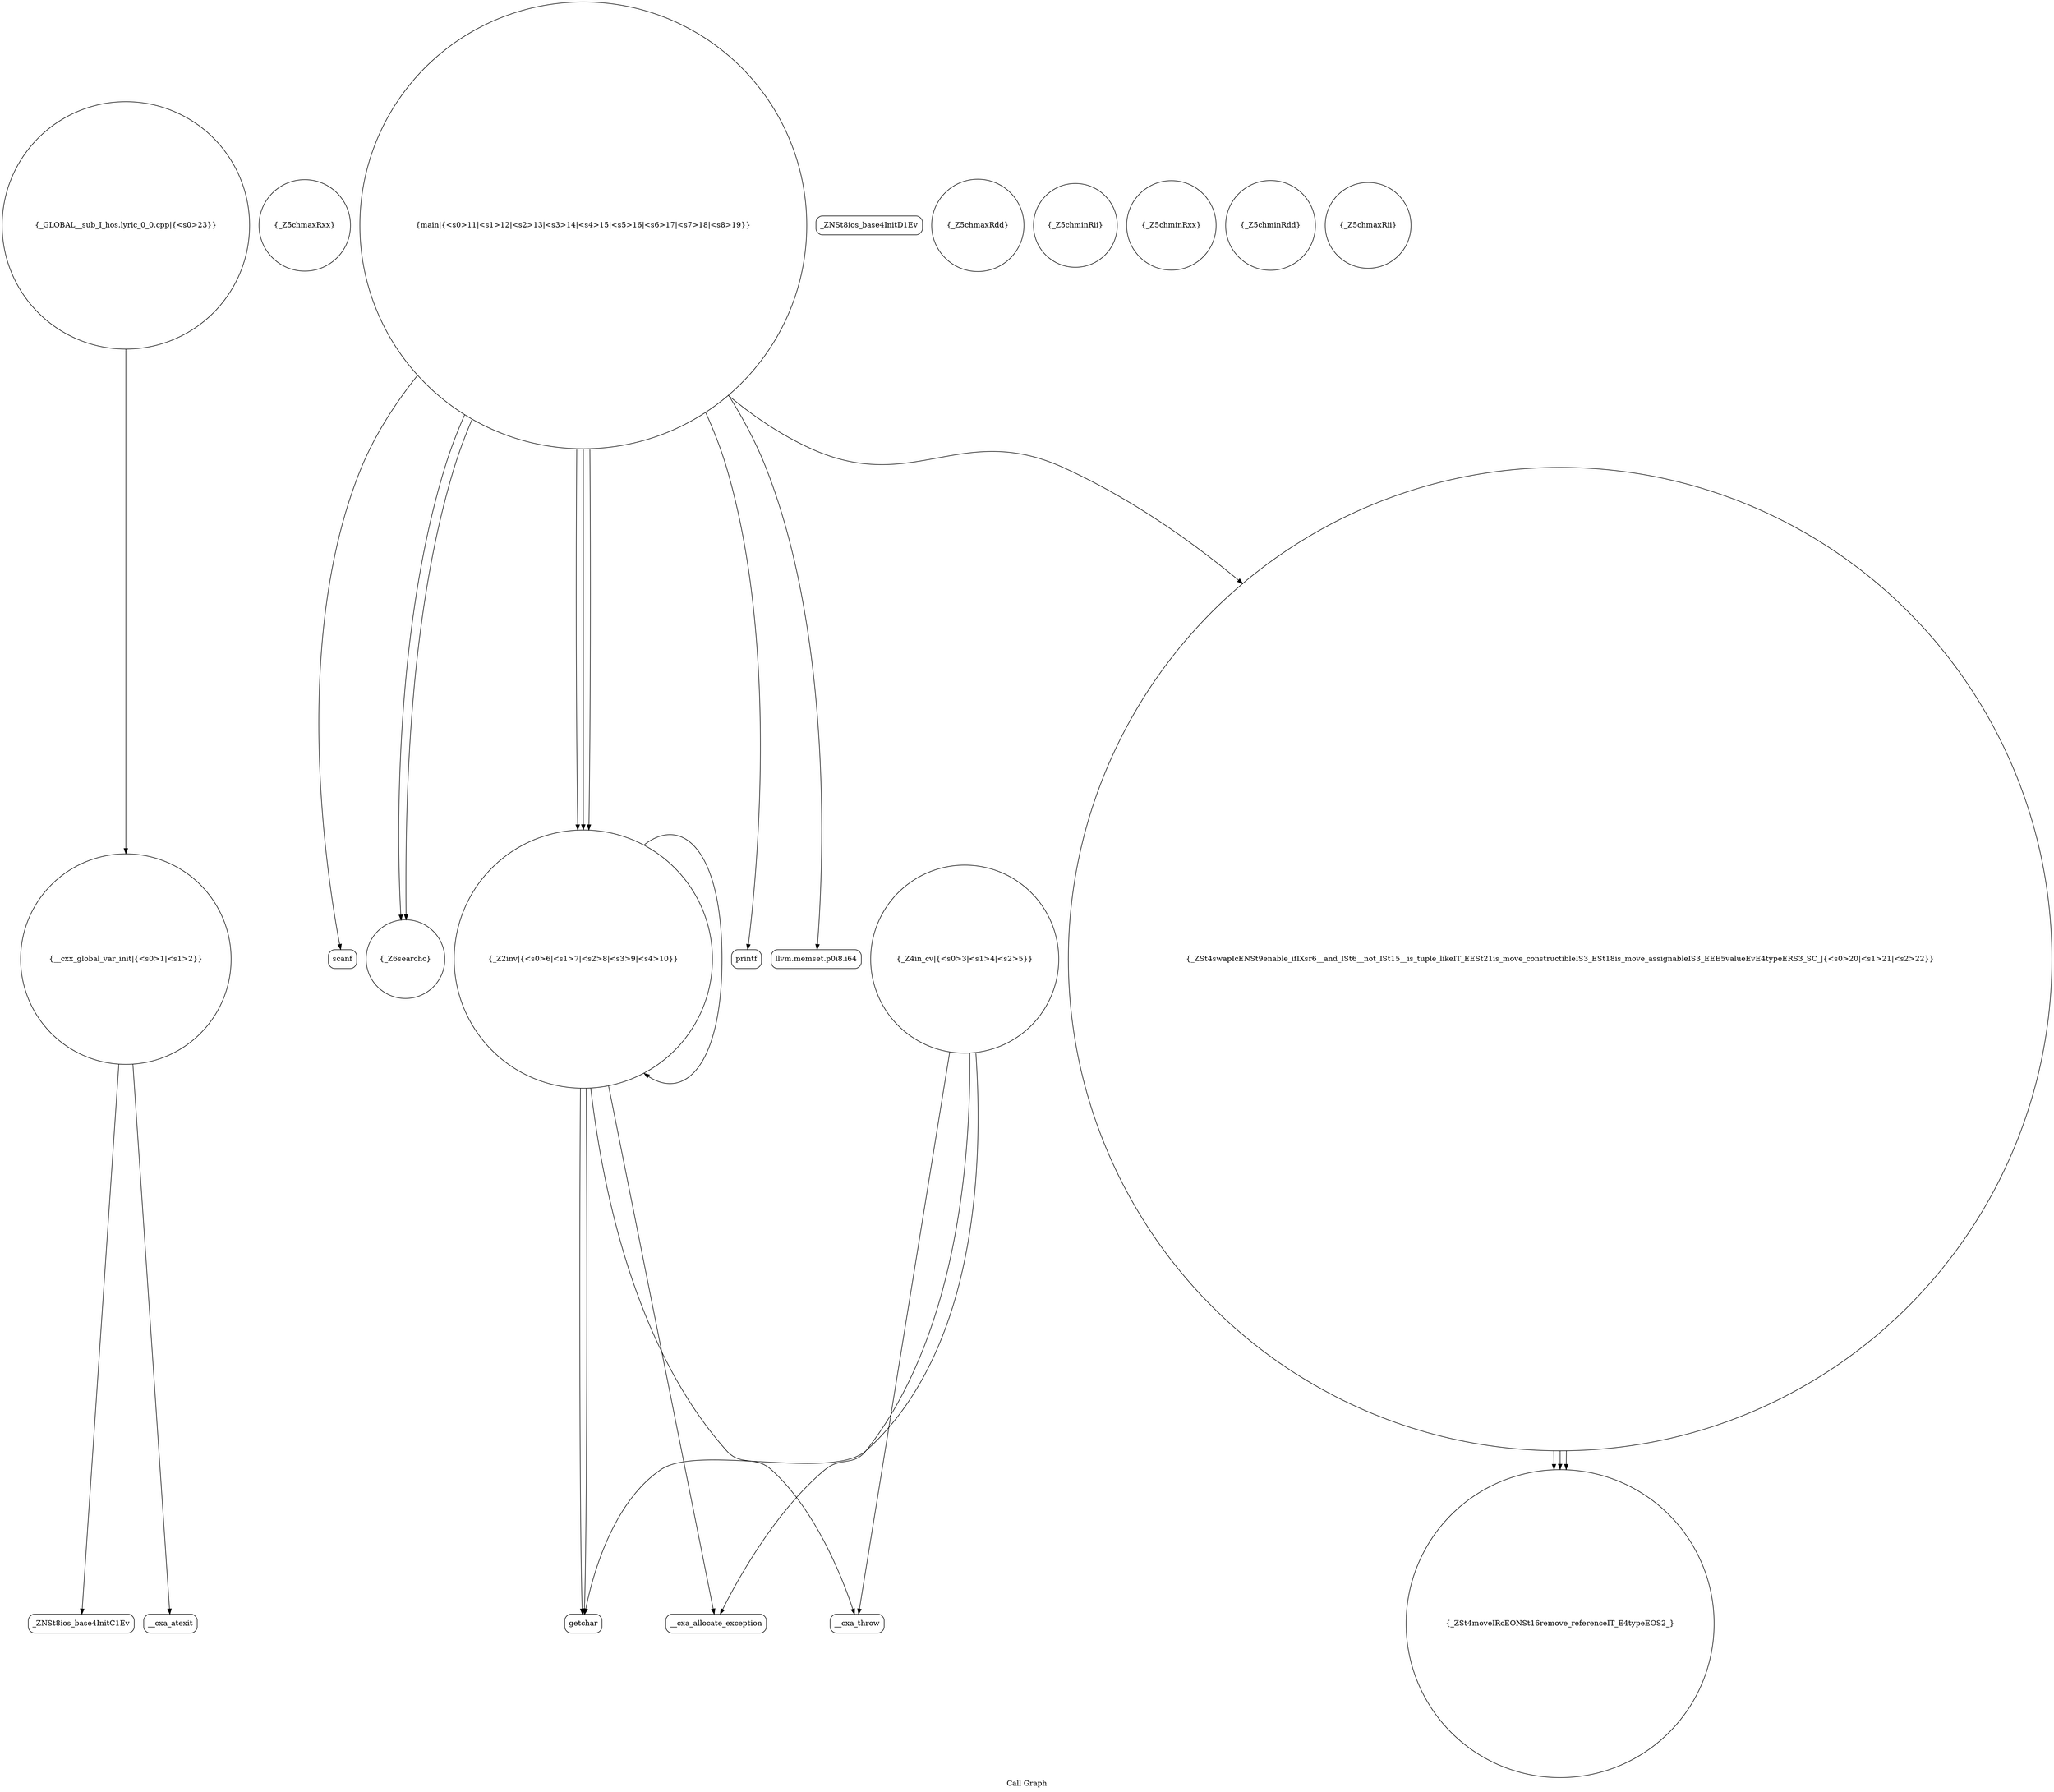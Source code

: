 digraph "Call Graph" {
	label="Call Graph";

	Node0x5615a5659cc0 [shape=record,shape=circle,label="{__cxx_global_var_init|{<s0>1|<s1>2}}"];
	Node0x5615a5659cc0:s0 -> Node0x5615a565a150[color=black];
	Node0x5615a5659cc0:s1 -> Node0x5615a565a250[color=black];
	Node0x5615a565a450 [shape=record,shape=circle,label="{_Z5chmaxRxx}"];
	Node0x5615a565a7d0 [shape=record,shape=circle,label="{_Z2inv|{<s0>6|<s1>7|<s2>8|<s3>9|<s4>10}}"];
	Node0x5615a565a7d0:s0 -> Node0x5615a565a650[color=black];
	Node0x5615a565a7d0:s1 -> Node0x5615a565a7d0[color=black];
	Node0x5615a565a7d0:s2 -> Node0x5615a565a6d0[color=black];
	Node0x5615a565a7d0:s3 -> Node0x5615a565a750[color=black];
	Node0x5615a565a7d0:s4 -> Node0x5615a565a650[color=black];
	Node0x5615a565ab50 [shape=record,shape=circle,label="{_ZSt4moveIRcEONSt16remove_referenceIT_E4typeEOS2_}"];
	Node0x5615a565a1d0 [shape=record,shape=Mrecord,label="{_ZNSt8ios_base4InitD1Ev}"];
	Node0x5615a565a550 [shape=record,shape=circle,label="{_Z5chmaxRdd}"];
	Node0x5615a565a8d0 [shape=record,shape=circle,label="{main|{<s0>11|<s1>12|<s2>13|<s3>14|<s4>15|<s5>16|<s6>17|<s7>18|<s8>19}}"];
	Node0x5615a565a8d0:s0 -> Node0x5615a565a7d0[color=black];
	Node0x5615a565a8d0:s1 -> Node0x5615a565a7d0[color=black];
	Node0x5615a565a8d0:s2 -> Node0x5615a565a7d0[color=black];
	Node0x5615a565a8d0:s3 -> Node0x5615a565a950[color=black];
	Node0x5615a565a8d0:s4 -> Node0x5615a565a9d0[color=black];
	Node0x5615a565a8d0:s5 -> Node0x5615a565aa50[color=black];
	Node0x5615a565a8d0:s6 -> Node0x5615a565a850[color=black];
	Node0x5615a565a8d0:s7 -> Node0x5615a565a850[color=black];
	Node0x5615a565a8d0:s8 -> Node0x5615a565aad0[color=black];
	Node0x5615a565a2d0 [shape=record,shape=circle,label="{_Z5chminRii}"];
	Node0x5615a565a650 [shape=record,shape=Mrecord,label="{getchar}"];
	Node0x5615a565a9d0 [shape=record,shape=Mrecord,label="{scanf}"];
	Node0x5615a565a3d0 [shape=record,shape=circle,label="{_Z5chminRxx}"];
	Node0x5615a565a750 [shape=record,shape=Mrecord,label="{__cxa_throw}"];
	Node0x5615a565aad0 [shape=record,shape=Mrecord,label="{printf}"];
	Node0x5615a565a150 [shape=record,shape=Mrecord,label="{_ZNSt8ios_base4InitC1Ev}"];
	Node0x5615a565a4d0 [shape=record,shape=circle,label="{_Z5chminRdd}"];
	Node0x5615a565a850 [shape=record,shape=circle,label="{_Z6searchc}"];
	Node0x5615a565abd0 [shape=record,shape=circle,label="{_GLOBAL__sub_I_hos.lyric_0_0.cpp|{<s0>23}}"];
	Node0x5615a565abd0:s0 -> Node0x5615a5659cc0[color=black];
	Node0x5615a565a250 [shape=record,shape=Mrecord,label="{__cxa_atexit}"];
	Node0x5615a565a5d0 [shape=record,shape=circle,label="{_Z4in_cv|{<s0>3|<s1>4|<s2>5}}"];
	Node0x5615a565a5d0:s0 -> Node0x5615a565a650[color=black];
	Node0x5615a565a5d0:s1 -> Node0x5615a565a6d0[color=black];
	Node0x5615a565a5d0:s2 -> Node0x5615a565a750[color=black];
	Node0x5615a565a950 [shape=record,shape=Mrecord,label="{llvm.memset.p0i8.i64}"];
	Node0x5615a565a350 [shape=record,shape=circle,label="{_Z5chmaxRii}"];
	Node0x5615a565a6d0 [shape=record,shape=Mrecord,label="{__cxa_allocate_exception}"];
	Node0x5615a565aa50 [shape=record,shape=circle,label="{_ZSt4swapIcENSt9enable_ifIXsr6__and_ISt6__not_ISt15__is_tuple_likeIT_EESt21is_move_constructibleIS3_ESt18is_move_assignableIS3_EEE5valueEvE4typeERS3_SC_|{<s0>20|<s1>21|<s2>22}}"];
	Node0x5615a565aa50:s0 -> Node0x5615a565ab50[color=black];
	Node0x5615a565aa50:s1 -> Node0x5615a565ab50[color=black];
	Node0x5615a565aa50:s2 -> Node0x5615a565ab50[color=black];
}
